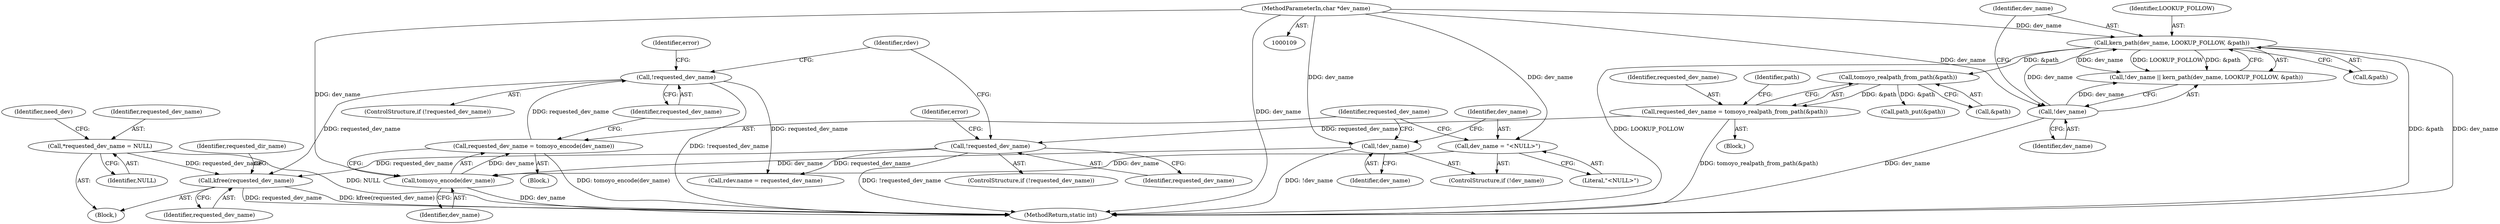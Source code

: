 digraph "0_linux_4e78c724d47e2342aa8fde61f6b8536f662f795f@API" {
"1000380" [label="(Call,kfree(requested_dev_name))"];
"1000298" [label="(Call,!requested_dev_name)"];
"1000293" [label="(Call,requested_dev_name = tomoyo_encode(dev_name))"];
"1000295" [label="(Call,tomoyo_encode(dev_name))"];
"1000290" [label="(Call,dev_name = \"<NULL>\")"];
"1000111" [label="(MethodParameterIn,char *dev_name)"];
"1000288" [label="(Call,!dev_name)"];
"1000277" [label="(Call,!requested_dev_name)"];
"1000268" [label="(Call,requested_dev_name = tomoyo_realpath_from_path(&path))"];
"1000270" [label="(Call,tomoyo_realpath_from_path(&path))"];
"1000257" [label="(Call,kern_path(dev_name, LOOKUP_FOLLOW, &path))"];
"1000255" [label="(Call,!dev_name)"];
"1000130" [label="(Call,*requested_dev_name = NULL)"];
"1000268" [label="(Call,requested_dev_name = tomoyo_realpath_from_path(&path))"];
"1000138" [label="(Identifier,need_dev)"];
"1000288" [label="(Call,!dev_name)"];
"1000295" [label="(Call,tomoyo_encode(dev_name))"];
"1000269" [label="(Identifier,requested_dev_name)"];
"1000273" [label="(Call,path_put(&path))"];
"1000302" [label="(Identifier,error)"];
"1000111" [label="(MethodParameterIn,char *dev_name)"];
"1000392" [label="(MethodReturn,static int)"];
"1000115" [label="(Block,)"];
"1000257" [label="(Call,kern_path(dev_name, LOOKUP_FOLLOW, &path))"];
"1000294" [label="(Identifier,requested_dev_name)"];
"1000132" [label="(Identifier,NULL)"];
"1000130" [label="(Call,*requested_dev_name = NULL)"];
"1000277" [label="(Call,!requested_dev_name)"];
"1000271" [label="(Call,&path)"];
"1000286" [label="(Block,)"];
"1000297" [label="(ControlStructure,if (!requested_dev_name))"];
"1000256" [label="(Identifier,dev_name)"];
"1000296" [label="(Identifier,dev_name)"];
"1000291" [label="(Identifier,dev_name)"];
"1000292" [label="(Literal,\"<NULL>\")"];
"1000275" [label="(Identifier,path)"];
"1000281" [label="(Identifier,error)"];
"1000383" [label="(Identifier,requested_dir_name)"];
"1000299" [label="(Identifier,requested_dev_name)"];
"1000254" [label="(Call,!dev_name || kern_path(dev_name, LOOKUP_FOLLOW, &path))"];
"1000290" [label="(Call,dev_name = \"<NULL>\")"];
"1000131" [label="(Identifier,requested_dev_name)"];
"1000258" [label="(Identifier,dev_name)"];
"1000270" [label="(Call,tomoyo_realpath_from_path(&path))"];
"1000278" [label="(Identifier,requested_dev_name)"];
"1000289" [label="(Identifier,dev_name)"];
"1000260" [label="(Call,&path)"];
"1000381" [label="(Identifier,requested_dev_name)"];
"1000308" [label="(Identifier,rdev)"];
"1000287" [label="(ControlStructure,if (!dev_name))"];
"1000259" [label="(Identifier,LOOKUP_FOLLOW)"];
"1000252" [label="(Block,)"];
"1000380" [label="(Call,kfree(requested_dev_name))"];
"1000276" [label="(ControlStructure,if (!requested_dev_name))"];
"1000306" [label="(Call,rdev.name = requested_dev_name)"];
"1000298" [label="(Call,!requested_dev_name)"];
"1000293" [label="(Call,requested_dev_name = tomoyo_encode(dev_name))"];
"1000255" [label="(Call,!dev_name)"];
"1000380" -> "1000115"  [label="AST: "];
"1000380" -> "1000381"  [label="CFG: "];
"1000381" -> "1000380"  [label="AST: "];
"1000383" -> "1000380"  [label="CFG: "];
"1000380" -> "1000392"  [label="DDG: kfree(requested_dev_name)"];
"1000380" -> "1000392"  [label="DDG: requested_dev_name"];
"1000298" -> "1000380"  [label="DDG: requested_dev_name"];
"1000277" -> "1000380"  [label="DDG: requested_dev_name"];
"1000130" -> "1000380"  [label="DDG: requested_dev_name"];
"1000298" -> "1000297"  [label="AST: "];
"1000298" -> "1000299"  [label="CFG: "];
"1000299" -> "1000298"  [label="AST: "];
"1000302" -> "1000298"  [label="CFG: "];
"1000308" -> "1000298"  [label="CFG: "];
"1000298" -> "1000392"  [label="DDG: !requested_dev_name"];
"1000293" -> "1000298"  [label="DDG: requested_dev_name"];
"1000298" -> "1000306"  [label="DDG: requested_dev_name"];
"1000293" -> "1000286"  [label="AST: "];
"1000293" -> "1000295"  [label="CFG: "];
"1000294" -> "1000293"  [label="AST: "];
"1000295" -> "1000293"  [label="AST: "];
"1000299" -> "1000293"  [label="CFG: "];
"1000293" -> "1000392"  [label="DDG: tomoyo_encode(dev_name)"];
"1000295" -> "1000293"  [label="DDG: dev_name"];
"1000295" -> "1000296"  [label="CFG: "];
"1000296" -> "1000295"  [label="AST: "];
"1000295" -> "1000392"  [label="DDG: dev_name"];
"1000290" -> "1000295"  [label="DDG: dev_name"];
"1000288" -> "1000295"  [label="DDG: dev_name"];
"1000111" -> "1000295"  [label="DDG: dev_name"];
"1000290" -> "1000287"  [label="AST: "];
"1000290" -> "1000292"  [label="CFG: "];
"1000291" -> "1000290"  [label="AST: "];
"1000292" -> "1000290"  [label="AST: "];
"1000294" -> "1000290"  [label="CFG: "];
"1000111" -> "1000290"  [label="DDG: dev_name"];
"1000111" -> "1000109"  [label="AST: "];
"1000111" -> "1000392"  [label="DDG: dev_name"];
"1000111" -> "1000255"  [label="DDG: dev_name"];
"1000111" -> "1000257"  [label="DDG: dev_name"];
"1000111" -> "1000288"  [label="DDG: dev_name"];
"1000288" -> "1000287"  [label="AST: "];
"1000288" -> "1000289"  [label="CFG: "];
"1000289" -> "1000288"  [label="AST: "];
"1000291" -> "1000288"  [label="CFG: "];
"1000294" -> "1000288"  [label="CFG: "];
"1000288" -> "1000392"  [label="DDG: !dev_name"];
"1000277" -> "1000276"  [label="AST: "];
"1000277" -> "1000278"  [label="CFG: "];
"1000278" -> "1000277"  [label="AST: "];
"1000281" -> "1000277"  [label="CFG: "];
"1000308" -> "1000277"  [label="CFG: "];
"1000277" -> "1000392"  [label="DDG: !requested_dev_name"];
"1000268" -> "1000277"  [label="DDG: requested_dev_name"];
"1000277" -> "1000306"  [label="DDG: requested_dev_name"];
"1000268" -> "1000252"  [label="AST: "];
"1000268" -> "1000270"  [label="CFG: "];
"1000269" -> "1000268"  [label="AST: "];
"1000270" -> "1000268"  [label="AST: "];
"1000275" -> "1000268"  [label="CFG: "];
"1000268" -> "1000392"  [label="DDG: tomoyo_realpath_from_path(&path)"];
"1000270" -> "1000268"  [label="DDG: &path"];
"1000270" -> "1000271"  [label="CFG: "];
"1000271" -> "1000270"  [label="AST: "];
"1000257" -> "1000270"  [label="DDG: &path"];
"1000270" -> "1000273"  [label="DDG: &path"];
"1000257" -> "1000254"  [label="AST: "];
"1000257" -> "1000260"  [label="CFG: "];
"1000258" -> "1000257"  [label="AST: "];
"1000259" -> "1000257"  [label="AST: "];
"1000260" -> "1000257"  [label="AST: "];
"1000254" -> "1000257"  [label="CFG: "];
"1000257" -> "1000392"  [label="DDG: LOOKUP_FOLLOW"];
"1000257" -> "1000392"  [label="DDG: &path"];
"1000257" -> "1000392"  [label="DDG: dev_name"];
"1000257" -> "1000254"  [label="DDG: dev_name"];
"1000257" -> "1000254"  [label="DDG: LOOKUP_FOLLOW"];
"1000257" -> "1000254"  [label="DDG: &path"];
"1000255" -> "1000257"  [label="DDG: dev_name"];
"1000255" -> "1000254"  [label="AST: "];
"1000255" -> "1000256"  [label="CFG: "];
"1000256" -> "1000255"  [label="AST: "];
"1000258" -> "1000255"  [label="CFG: "];
"1000254" -> "1000255"  [label="CFG: "];
"1000255" -> "1000392"  [label="DDG: dev_name"];
"1000255" -> "1000254"  [label="DDG: dev_name"];
"1000130" -> "1000115"  [label="AST: "];
"1000130" -> "1000132"  [label="CFG: "];
"1000131" -> "1000130"  [label="AST: "];
"1000132" -> "1000130"  [label="AST: "];
"1000138" -> "1000130"  [label="CFG: "];
"1000130" -> "1000392"  [label="DDG: NULL"];
}
